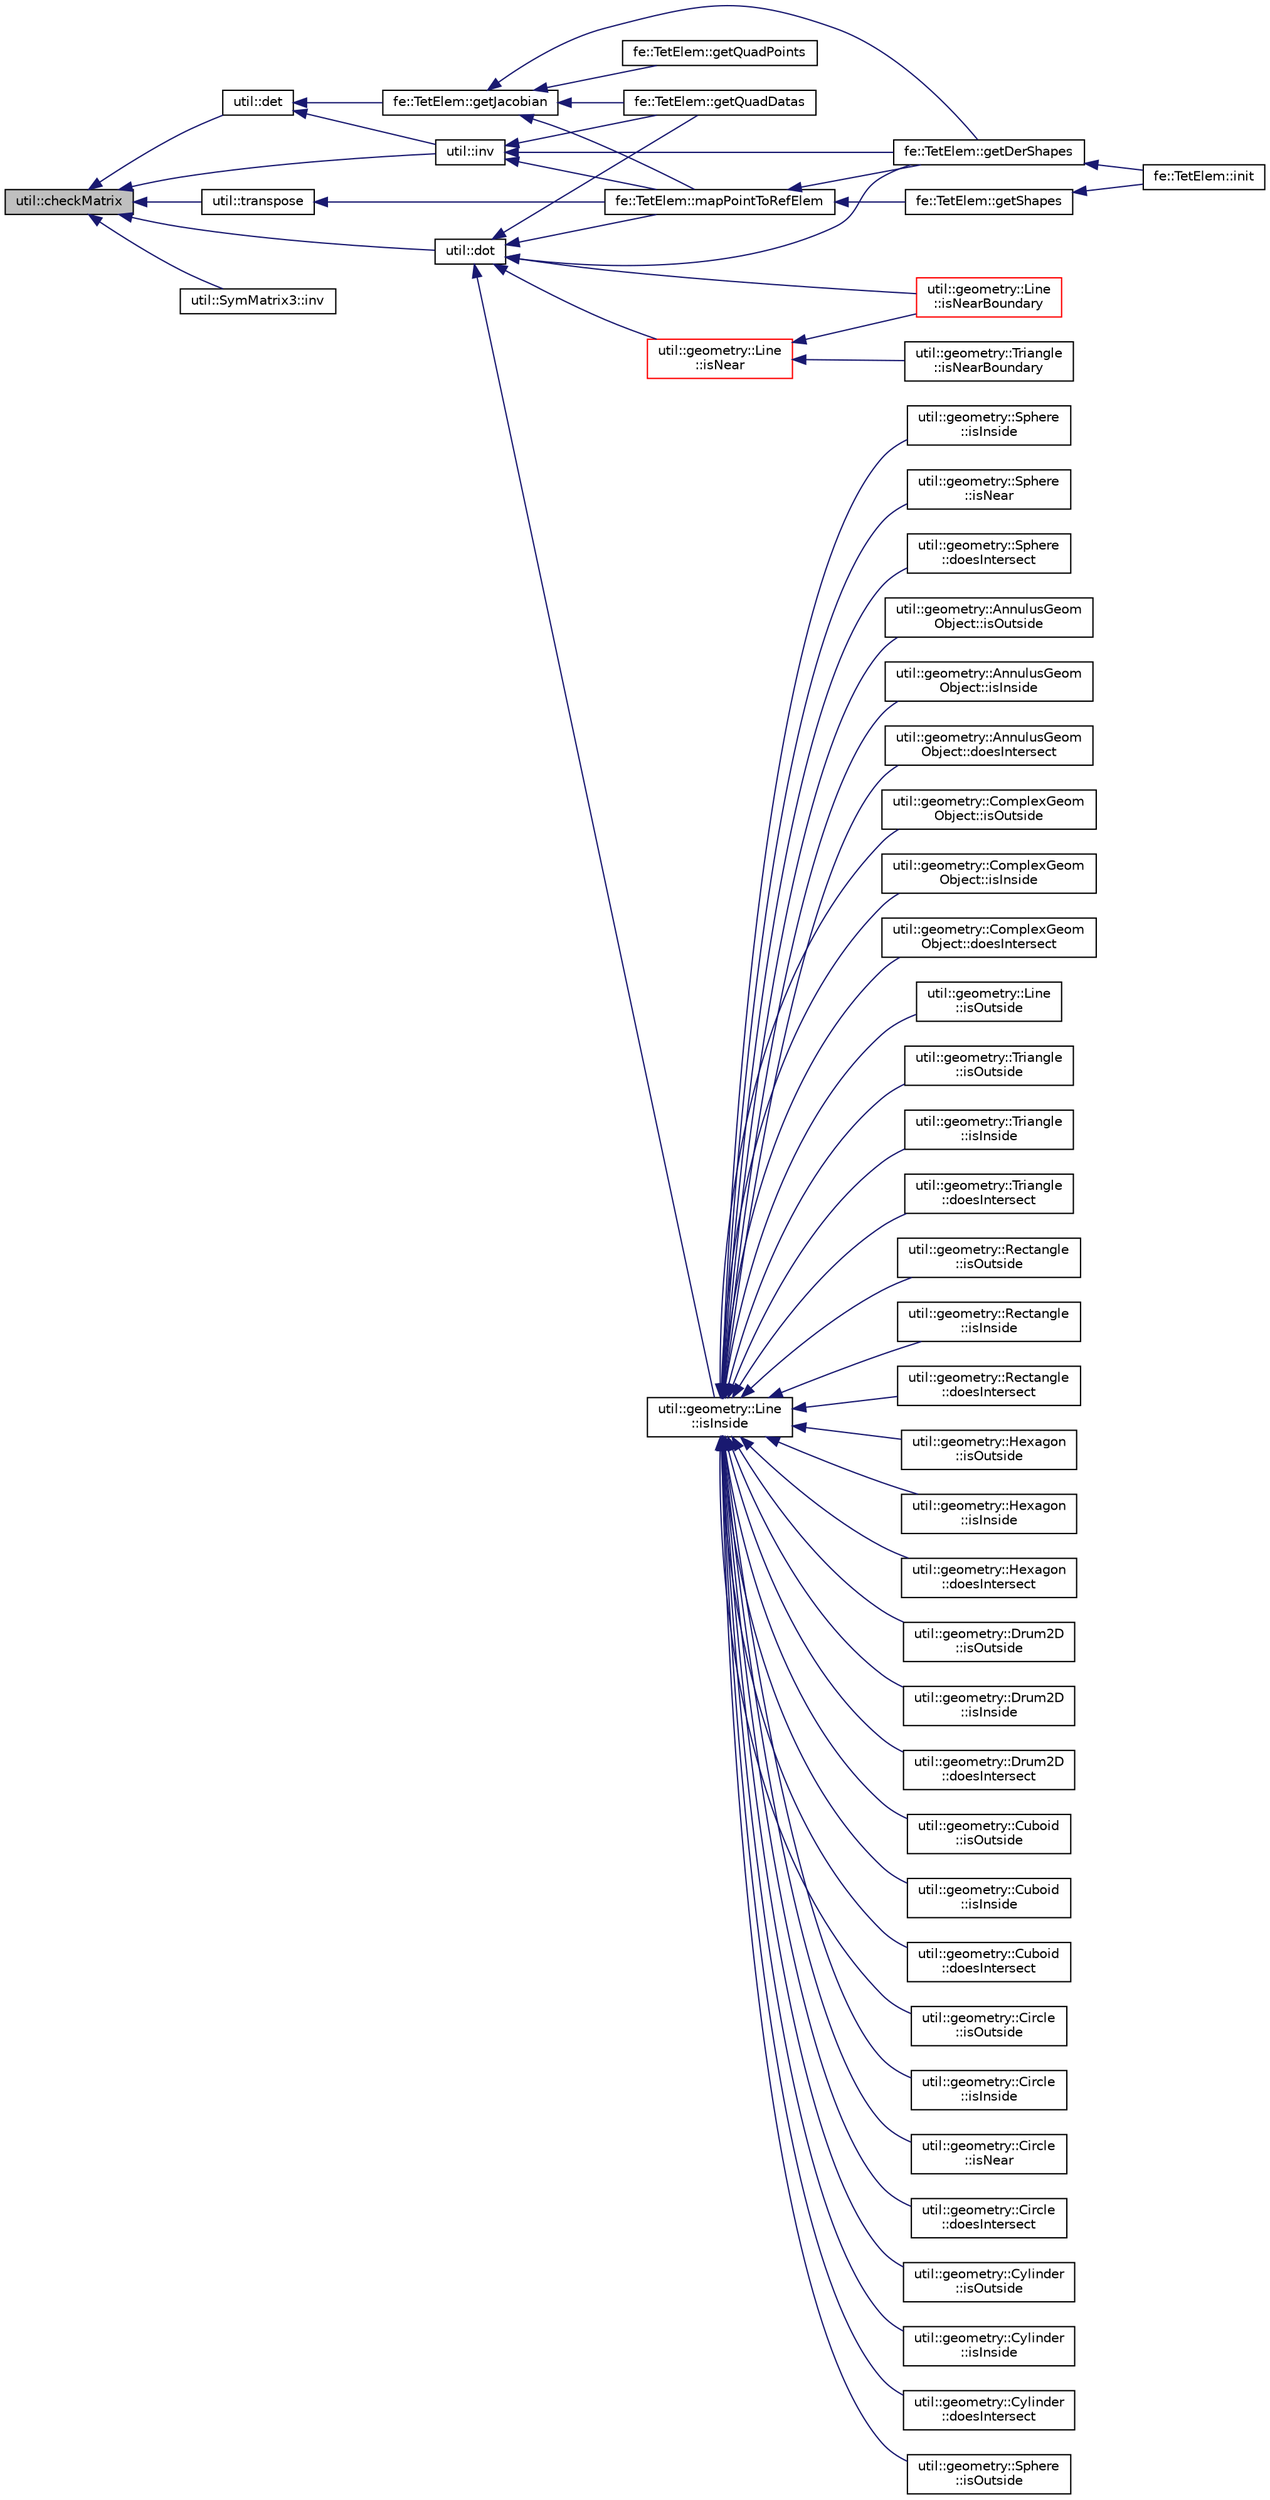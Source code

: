 digraph "util::checkMatrix"
{
  edge [fontname="Helvetica",fontsize="10",labelfontname="Helvetica",labelfontsize="10"];
  node [fontname="Helvetica",fontsize="10",shape=record];
  rankdir="LR";
  Node29 [label="util::checkMatrix",height=0.2,width=0.4,color="black", fillcolor="grey75", style="filled", fontcolor="black"];
  Node29 -> Node30 [dir="back",color="midnightblue",fontsize="10",style="solid",fontname="Helvetica"];
  Node30 [label="util::det",height=0.2,width=0.4,color="black", fillcolor="white", style="filled",URL="$namespaceutil.html#aa3d6d22d633e7042dfbdf97782f2cf4e",tooltip="Computes the determinant of matrix. "];
  Node30 -> Node31 [dir="back",color="midnightblue",fontsize="10",style="solid",fontname="Helvetica"];
  Node31 [label="fe::TetElem::getJacobian",height=0.2,width=0.4,color="black", fillcolor="white", style="filled",URL="$classfe_1_1TetElem.html#aaccca8f8bfaa22c6c69906bf4499ce58",tooltip="Computes the Jacobian of map . "];
  Node31 -> Node32 [dir="back",color="midnightblue",fontsize="10",style="solid",fontname="Helvetica"];
  Node32 [label="fe::TetElem::getDerShapes",height=0.2,width=0.4,color="black", fillcolor="white", style="filled",URL="$classfe_1_1TetElem.html#a093bba69d7db17b0e5dcc7a8f00fb268",tooltip="Returns the values of derivative of shape function at point p. "];
  Node32 -> Node33 [dir="back",color="midnightblue",fontsize="10",style="solid",fontname="Helvetica"];
  Node33 [label="fe::TetElem::init",height=0.2,width=0.4,color="black", fillcolor="white", style="filled",URL="$classfe_1_1TetElem.html#a03cc619867e61ea3be3348f3d98c48cb",tooltip="Compute the quadrature points for triangle element. "];
  Node31 -> Node34 [dir="back",color="midnightblue",fontsize="10",style="solid",fontname="Helvetica"];
  Node34 [label="fe::TetElem::getQuadDatas",height=0.2,width=0.4,color="black", fillcolor="white", style="filled",URL="$classfe_1_1TetElem.html#a1e53cb40204c661265b6780d4c9c688a",tooltip="Get vector of quadrature data. "];
  Node31 -> Node35 [dir="back",color="midnightblue",fontsize="10",style="solid",fontname="Helvetica"];
  Node35 [label="fe::TetElem::getQuadPoints",height=0.2,width=0.4,color="black", fillcolor="white", style="filled",URL="$classfe_1_1TetElem.html#a1e6e08825b0293d9a48e89c189b7c882",tooltip="Get vector of quadrature data. "];
  Node31 -> Node36 [dir="back",color="midnightblue",fontsize="10",style="solid",fontname="Helvetica"];
  Node36 [label="fe::TetElem::mapPointToRefElem",height=0.2,width=0.4,color="black", fillcolor="white", style="filled",URL="$classfe_1_1TetElem.html#ab608ed3b2fc3948fabcbec3734d34f45",tooltip="Maps point p in a given element to the reference element. "];
  Node36 -> Node32 [dir="back",color="midnightblue",fontsize="10",style="solid",fontname="Helvetica"];
  Node36 -> Node37 [dir="back",color="midnightblue",fontsize="10",style="solid",fontname="Helvetica"];
  Node37 [label="fe::TetElem::getShapes",height=0.2,width=0.4,color="black", fillcolor="white", style="filled",URL="$classfe_1_1TetElem.html#abb74d10a4d98759a4c60a2755ed6b4b7",tooltip="Returns the values of shape function at point p. "];
  Node37 -> Node33 [dir="back",color="midnightblue",fontsize="10",style="solid",fontname="Helvetica"];
  Node30 -> Node38 [dir="back",color="midnightblue",fontsize="10",style="solid",fontname="Helvetica"];
  Node38 [label="util::inv",height=0.2,width=0.4,color="black", fillcolor="white", style="filled",URL="$namespaceutil.html#ad4f18aba6f461c113b723df12cdaf685",tooltip="Computes the determinant of matrix. "];
  Node38 -> Node32 [dir="back",color="midnightblue",fontsize="10",style="solid",fontname="Helvetica"];
  Node38 -> Node34 [dir="back",color="midnightblue",fontsize="10",style="solid",fontname="Helvetica"];
  Node38 -> Node36 [dir="back",color="midnightblue",fontsize="10",style="solid",fontname="Helvetica"];
  Node29 -> Node39 [dir="back",color="midnightblue",fontsize="10",style="solid",fontname="Helvetica"];
  Node39 [label="util::dot",height=0.2,width=0.4,color="black", fillcolor="white", style="filled",URL="$namespaceutil.html#af081eb7d4934835d9c45b39b025ef5c9",tooltip="Computes the dot product between matrix and vector. "];
  Node39 -> Node32 [dir="back",color="midnightblue",fontsize="10",style="solid",fontname="Helvetica"];
  Node39 -> Node34 [dir="back",color="midnightblue",fontsize="10",style="solid",fontname="Helvetica"];
  Node39 -> Node36 [dir="back",color="midnightblue",fontsize="10",style="solid",fontname="Helvetica"];
  Node39 -> Node40 [dir="back",color="midnightblue",fontsize="10",style="solid",fontname="Helvetica"];
  Node40 [label="util::geometry::Line\l::isInside",height=0.2,width=0.4,color="black", fillcolor="white", style="filled",URL="$classutil_1_1geometry_1_1Line.html#af3222bd1791a4d8fa102f4096dc2ca3c",tooltip="Checks if point is inside this object. "];
  Node40 -> Node41 [dir="back",color="midnightblue",fontsize="10",style="solid",fontname="Helvetica"];
  Node41 [label="util::geometry::Line\l::isOutside",height=0.2,width=0.4,color="black", fillcolor="white", style="filled",URL="$classutil_1_1geometry_1_1Line.html#a7fb9c5048a16cae3195048b32eb182d6",tooltip="Checks if point is outside of this object. "];
  Node40 -> Node42 [dir="back",color="midnightblue",fontsize="10",style="solid",fontname="Helvetica"];
  Node42 [label="util::geometry::Triangle\l::isOutside",height=0.2,width=0.4,color="black", fillcolor="white", style="filled",URL="$classutil_1_1geometry_1_1Triangle.html#a36c6c6bee6c0f5d7ba5e8db839fdeae6",tooltip="Checks if point is outside of this object. "];
  Node40 -> Node43 [dir="back",color="midnightblue",fontsize="10",style="solid",fontname="Helvetica"];
  Node43 [label="util::geometry::Triangle\l::isInside",height=0.2,width=0.4,color="black", fillcolor="white", style="filled",URL="$classutil_1_1geometry_1_1Triangle.html#a657a6acda31803b615f7cbe8c9dbca75",tooltip="Checks if box is completely inside. "];
  Node40 -> Node44 [dir="back",color="midnightblue",fontsize="10",style="solid",fontname="Helvetica"];
  Node44 [label="util::geometry::Triangle\l::doesIntersect",height=0.2,width=0.4,color="black", fillcolor="white", style="filled",URL="$classutil_1_1geometry_1_1Triangle.html#ab336b566e145a206185bf467ceb6ee4b",tooltip="Checks if box intersects this object. "];
  Node40 -> Node45 [dir="back",color="midnightblue",fontsize="10",style="solid",fontname="Helvetica"];
  Node45 [label="util::geometry::Rectangle\l::isOutside",height=0.2,width=0.4,color="black", fillcolor="white", style="filled",URL="$classutil_1_1geometry_1_1Rectangle.html#a8954847c9b4525d75a3e46c9e4688b5f",tooltip="Checks if point is outside of this object. "];
  Node40 -> Node46 [dir="back",color="midnightblue",fontsize="10",style="solid",fontname="Helvetica"];
  Node46 [label="util::geometry::Rectangle\l::isInside",height=0.2,width=0.4,color="black", fillcolor="white", style="filled",URL="$classutil_1_1geometry_1_1Rectangle.html#a75c59ae79702a69b68bb9a77a6c3d228",tooltip="Checks if box is completely inside. "];
  Node40 -> Node47 [dir="back",color="midnightblue",fontsize="10",style="solid",fontname="Helvetica"];
  Node47 [label="util::geometry::Rectangle\l::doesIntersect",height=0.2,width=0.4,color="black", fillcolor="white", style="filled",URL="$classutil_1_1geometry_1_1Rectangle.html#a724fa34b45f8754fde600ab3d9df8e0e",tooltip="Checks if box intersects this object. "];
  Node40 -> Node48 [dir="back",color="midnightblue",fontsize="10",style="solid",fontname="Helvetica"];
  Node48 [label="util::geometry::Hexagon\l::isOutside",height=0.2,width=0.4,color="black", fillcolor="white", style="filled",URL="$classutil_1_1geometry_1_1Hexagon.html#ad423a7602aaac6b4bcd5b0dbb79bc5a6",tooltip="Checks if point is outside of this object. "];
  Node40 -> Node49 [dir="back",color="midnightblue",fontsize="10",style="solid",fontname="Helvetica"];
  Node49 [label="util::geometry::Hexagon\l::isInside",height=0.2,width=0.4,color="black", fillcolor="white", style="filled",URL="$classutil_1_1geometry_1_1Hexagon.html#a090774f7ef43cd9cad2d70008aa0882f",tooltip="Checks if box is completely inside. "];
  Node40 -> Node50 [dir="back",color="midnightblue",fontsize="10",style="solid",fontname="Helvetica"];
  Node50 [label="util::geometry::Hexagon\l::doesIntersect",height=0.2,width=0.4,color="black", fillcolor="white", style="filled",URL="$classutil_1_1geometry_1_1Hexagon.html#a2f1cf0bef5883401f5b63a517168ffa6",tooltip="Checks if box intersects this object. "];
  Node40 -> Node51 [dir="back",color="midnightblue",fontsize="10",style="solid",fontname="Helvetica"];
  Node51 [label="util::geometry::Drum2D\l::isOutside",height=0.2,width=0.4,color="black", fillcolor="white", style="filled",URL="$classutil_1_1geometry_1_1Drum2D.html#a754a3f573359e988272e65109393f5bf",tooltip="Checks if point is outside of this object. "];
  Node40 -> Node52 [dir="back",color="midnightblue",fontsize="10",style="solid",fontname="Helvetica"];
  Node52 [label="util::geometry::Drum2D\l::isInside",height=0.2,width=0.4,color="black", fillcolor="white", style="filled",URL="$classutil_1_1geometry_1_1Drum2D.html#aa093f77301f351236427249fab32a4d5",tooltip="Checks if box is completely inside. "];
  Node40 -> Node53 [dir="back",color="midnightblue",fontsize="10",style="solid",fontname="Helvetica"];
  Node53 [label="util::geometry::Drum2D\l::doesIntersect",height=0.2,width=0.4,color="black", fillcolor="white", style="filled",URL="$classutil_1_1geometry_1_1Drum2D.html#a2a0fe6b9a648b051ddadb3dc4dd82cef",tooltip="Checks if box intersects this object. "];
  Node40 -> Node54 [dir="back",color="midnightblue",fontsize="10",style="solid",fontname="Helvetica"];
  Node54 [label="util::geometry::Cuboid\l::isOutside",height=0.2,width=0.4,color="black", fillcolor="white", style="filled",URL="$classutil_1_1geometry_1_1Cuboid.html#a08ee69ee9debe2e60ea2b0bf33015a21",tooltip="Checks if point is outside of this object. "];
  Node40 -> Node55 [dir="back",color="midnightblue",fontsize="10",style="solid",fontname="Helvetica"];
  Node55 [label="util::geometry::Cuboid\l::isInside",height=0.2,width=0.4,color="black", fillcolor="white", style="filled",URL="$classutil_1_1geometry_1_1Cuboid.html#aabfb6fb8ce91e729d9d009ebbb6efd18",tooltip="Checks if box is completely inside. "];
  Node40 -> Node56 [dir="back",color="midnightblue",fontsize="10",style="solid",fontname="Helvetica"];
  Node56 [label="util::geometry::Cuboid\l::doesIntersect",height=0.2,width=0.4,color="black", fillcolor="white", style="filled",URL="$classutil_1_1geometry_1_1Cuboid.html#a3c5ba8f887168ff7b4744323ae43f98a",tooltip="Checks if box intersects this object. "];
  Node40 -> Node57 [dir="back",color="midnightblue",fontsize="10",style="solid",fontname="Helvetica"];
  Node57 [label="util::geometry::Circle\l::isOutside",height=0.2,width=0.4,color="black", fillcolor="white", style="filled",URL="$classutil_1_1geometry_1_1Circle.html#a723c5c94007e544ef66879df73688940",tooltip="Checks if point is outside of this object. "];
  Node40 -> Node58 [dir="back",color="midnightblue",fontsize="10",style="solid",fontname="Helvetica"];
  Node58 [label="util::geometry::Circle\l::isInside",height=0.2,width=0.4,color="black", fillcolor="white", style="filled",URL="$classutil_1_1geometry_1_1Circle.html#aa862c874bf925581bdc810a461b3c50e",tooltip="Checks if box is completely inside. "];
  Node40 -> Node59 [dir="back",color="midnightblue",fontsize="10",style="solid",fontname="Helvetica"];
  Node59 [label="util::geometry::Circle\l::isNear",height=0.2,width=0.4,color="black", fillcolor="white", style="filled",URL="$classutil_1_1geometry_1_1Circle.html#a26974c271cfd557a362709cfadca18a4",tooltip="Checks if box is within given distance of this object. "];
  Node40 -> Node60 [dir="back",color="midnightblue",fontsize="10",style="solid",fontname="Helvetica"];
  Node60 [label="util::geometry::Circle\l::doesIntersect",height=0.2,width=0.4,color="black", fillcolor="white", style="filled",URL="$classutil_1_1geometry_1_1Circle.html#adbc338349dd5a7b81f7761055a19106e",tooltip="Checks if box intersects this object. "];
  Node40 -> Node61 [dir="back",color="midnightblue",fontsize="10",style="solid",fontname="Helvetica"];
  Node61 [label="util::geometry::Cylinder\l::isOutside",height=0.2,width=0.4,color="black", fillcolor="white", style="filled",URL="$classutil_1_1geometry_1_1Cylinder.html#a8bb8051ee06a341422c826d6710c6b38",tooltip="Checks if point is outside of this object. "];
  Node40 -> Node62 [dir="back",color="midnightblue",fontsize="10",style="solid",fontname="Helvetica"];
  Node62 [label="util::geometry::Cylinder\l::isInside",height=0.2,width=0.4,color="black", fillcolor="white", style="filled",URL="$classutil_1_1geometry_1_1Cylinder.html#a479419fd2f08bcd66f3a226ae3a050d3",tooltip="Checks if box is completely inside. "];
  Node40 -> Node63 [dir="back",color="midnightblue",fontsize="10",style="solid",fontname="Helvetica"];
  Node63 [label="util::geometry::Cylinder\l::doesIntersect",height=0.2,width=0.4,color="black", fillcolor="white", style="filled",URL="$classutil_1_1geometry_1_1Cylinder.html#af0d78ed9af0e4513a4e2cf96862ef232",tooltip="Checks if box intersects this object. "];
  Node40 -> Node64 [dir="back",color="midnightblue",fontsize="10",style="solid",fontname="Helvetica"];
  Node64 [label="util::geometry::Sphere\l::isOutside",height=0.2,width=0.4,color="black", fillcolor="white", style="filled",URL="$classutil_1_1geometry_1_1Sphere.html#a57d9cde6989f49359e6301793c59a1c0",tooltip="Checks if point is outside of this object. "];
  Node40 -> Node65 [dir="back",color="midnightblue",fontsize="10",style="solid",fontname="Helvetica"];
  Node65 [label="util::geometry::Sphere\l::isInside",height=0.2,width=0.4,color="black", fillcolor="white", style="filled",URL="$classutil_1_1geometry_1_1Sphere.html#a5109af3cdcaa98e879be6e79a51f7278",tooltip="Checks if box is completely inside. "];
  Node40 -> Node66 [dir="back",color="midnightblue",fontsize="10",style="solid",fontname="Helvetica"];
  Node66 [label="util::geometry::Sphere\l::isNear",height=0.2,width=0.4,color="black", fillcolor="white", style="filled",URL="$classutil_1_1geometry_1_1Sphere.html#af568776ec54d2ef7c99af31851ce0107",tooltip="Checks if box is within given distance of this object. "];
  Node40 -> Node67 [dir="back",color="midnightblue",fontsize="10",style="solid",fontname="Helvetica"];
  Node67 [label="util::geometry::Sphere\l::doesIntersect",height=0.2,width=0.4,color="black", fillcolor="white", style="filled",URL="$classutil_1_1geometry_1_1Sphere.html#a9a2f43face7b6ea785ae009527d49a3d",tooltip="Checks if box intersects this object. "];
  Node40 -> Node68 [dir="back",color="midnightblue",fontsize="10",style="solid",fontname="Helvetica"];
  Node68 [label="util::geometry::AnnulusGeom\lObject::isOutside",height=0.2,width=0.4,color="black", fillcolor="white", style="filled",URL="$classutil_1_1geometry_1_1AnnulusGeomObject.html#abf4376e5101ed6a016f0e3034f3c7d7a",tooltip="Checks if point is outside of this object. "];
  Node40 -> Node69 [dir="back",color="midnightblue",fontsize="10",style="solid",fontname="Helvetica"];
  Node69 [label="util::geometry::AnnulusGeom\lObject::isInside",height=0.2,width=0.4,color="black", fillcolor="white", style="filled",URL="$classutil_1_1geometry_1_1AnnulusGeomObject.html#a49d30c1b21a8f859a44fa72fd7c1efda",tooltip="Checks if box is completely inside. "];
  Node40 -> Node70 [dir="back",color="midnightblue",fontsize="10",style="solid",fontname="Helvetica"];
  Node70 [label="util::geometry::AnnulusGeom\lObject::doesIntersect",height=0.2,width=0.4,color="black", fillcolor="white", style="filled",URL="$classutil_1_1geometry_1_1AnnulusGeomObject.html#a28f16ee14996fe9579a2aa05ad62f09d",tooltip="Checks if box intersects this object. "];
  Node40 -> Node71 [dir="back",color="midnightblue",fontsize="10",style="solid",fontname="Helvetica"];
  Node71 [label="util::geometry::ComplexGeom\lObject::isOutside",height=0.2,width=0.4,color="black", fillcolor="white", style="filled",URL="$classutil_1_1geometry_1_1ComplexGeomObject.html#a2bfb26970ad59f9d7234f7e9bc684fdc",tooltip="Checks if point is outside of this object. "];
  Node40 -> Node72 [dir="back",color="midnightblue",fontsize="10",style="solid",fontname="Helvetica"];
  Node72 [label="util::geometry::ComplexGeom\lObject::isInside",height=0.2,width=0.4,color="black", fillcolor="white", style="filled",URL="$classutil_1_1geometry_1_1ComplexGeomObject.html#a571648b966d735daba34f56f772e930d",tooltip="Checks if box is completely inside. "];
  Node40 -> Node73 [dir="back",color="midnightblue",fontsize="10",style="solid",fontname="Helvetica"];
  Node73 [label="util::geometry::ComplexGeom\lObject::doesIntersect",height=0.2,width=0.4,color="black", fillcolor="white", style="filled",URL="$classutil_1_1geometry_1_1ComplexGeomObject.html#a98eb3e920ddff46b4913cfcdce1f96e6",tooltip="Checks if box intersects this object. "];
  Node39 -> Node74 [dir="back",color="midnightblue",fontsize="10",style="solid",fontname="Helvetica"];
  Node74 [label="util::geometry::Line\l::isNear",height=0.2,width=0.4,color="red", fillcolor="white", style="filled",URL="$classutil_1_1geometry_1_1Line.html#a7c3409e5d8a1025bdbf72d664ded6d03",tooltip="Checks if point is within given distance of this object. "];
  Node74 -> Node75 [dir="back",color="midnightblue",fontsize="10",style="solid",fontname="Helvetica"];
  Node75 [label="util::geometry::Line\l::isNearBoundary",height=0.2,width=0.4,color="red", fillcolor="white", style="filled",URL="$classutil_1_1geometry_1_1Line.html#a3eca2640ef36978ada44a3bb2926a56d",tooltip="Checks if point is within given distance of this object. "];
  Node74 -> Node87 [dir="back",color="midnightblue",fontsize="10",style="solid",fontname="Helvetica"];
  Node87 [label="util::geometry::Triangle\l::isNearBoundary",height=0.2,width=0.4,color="black", fillcolor="white", style="filled",URL="$classutil_1_1geometry_1_1Triangle.html#acb456b295759ed55756a75b3530b21ee",tooltip="Checks if point is within given distance of this object. "];
  Node39 -> Node75 [dir="back",color="midnightblue",fontsize="10",style="solid",fontname="Helvetica"];
  Node29 -> Node92 [dir="back",color="midnightblue",fontsize="10",style="solid",fontname="Helvetica"];
  Node92 [label="util::SymMatrix3::inv",height=0.2,width=0.4,color="black", fillcolor="white", style="filled",URL="$structutil_1_1SymMatrix3.html#af55a79360a6f9e94444c84976d4ad27a",tooltip="Computes the determinant of matrix. "];
  Node29 -> Node38 [dir="back",color="midnightblue",fontsize="10",style="solid",fontname="Helvetica"];
  Node29 -> Node93 [dir="back",color="midnightblue",fontsize="10",style="solid",fontname="Helvetica"];
  Node93 [label="util::transpose",height=0.2,width=0.4,color="black", fillcolor="white", style="filled",URL="$namespaceutil.html#a3ea982d234156e852f2333a3c4e2931e",tooltip="Computes the tranpose of matrix. "];
  Node93 -> Node36 [dir="back",color="midnightblue",fontsize="10",style="solid",fontname="Helvetica"];
}
